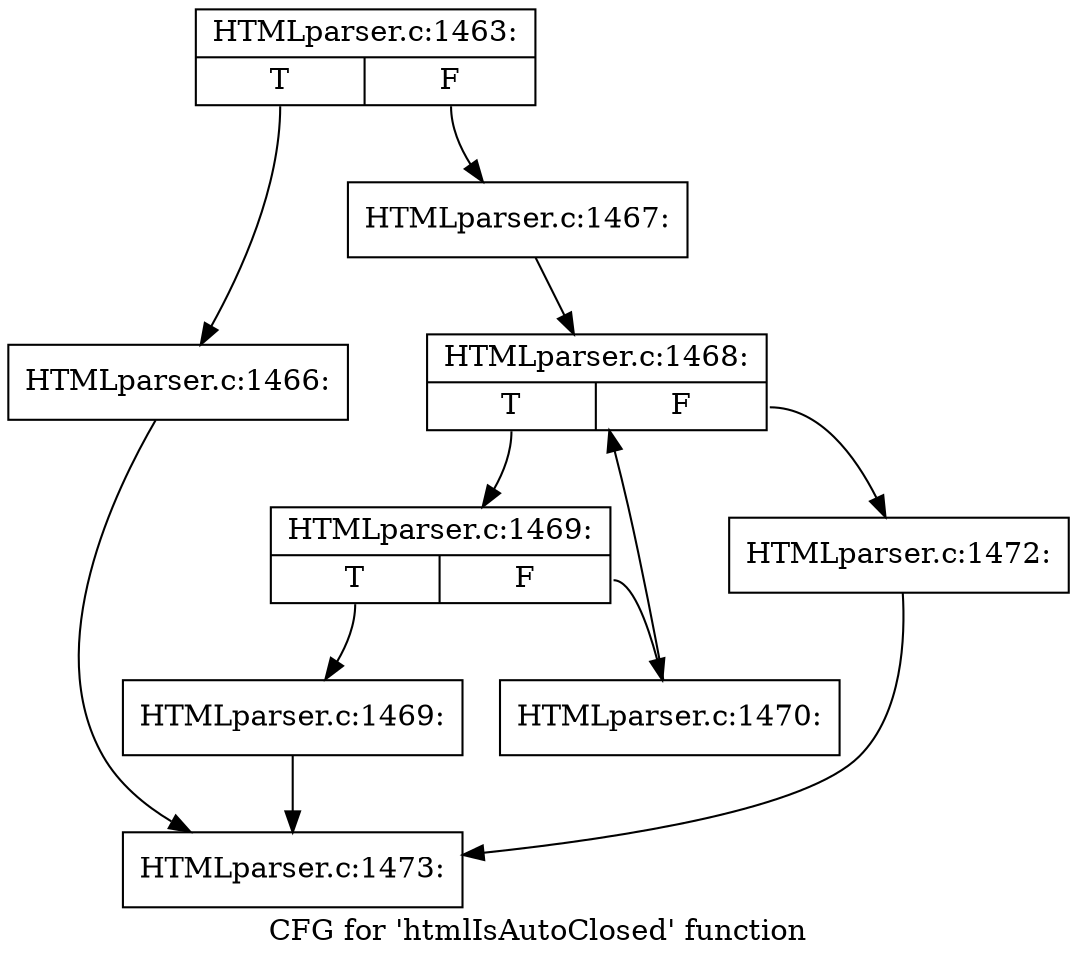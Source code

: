 digraph "CFG for 'htmlIsAutoClosed' function" {
	label="CFG for 'htmlIsAutoClosed' function";

	Node0x3b134b0 [shape=record,label="{HTMLparser.c:1463:|{<s0>T|<s1>F}}"];
	Node0x3b134b0:s0 -> Node0x3b11db0;
	Node0x3b134b0:s1 -> Node0x3b163d0;
	Node0x3b11db0 [shape=record,label="{HTMLparser.c:1466:}"];
	Node0x3b11db0 -> Node0x3b15ac0;
	Node0x3b163d0 [shape=record,label="{HTMLparser.c:1467:}"];
	Node0x3b163d0 -> Node0x3b16a90;
	Node0x3b16a90 [shape=record,label="{HTMLparser.c:1468:|{<s0>T|<s1>F}}"];
	Node0x3b16a90:s0 -> Node0x3af1100;
	Node0x3b16a90:s1 -> Node0x3aff800;
	Node0x3af1100 [shape=record,label="{HTMLparser.c:1469:|{<s0>T|<s1>F}}"];
	Node0x3af1100:s0 -> Node0x3affde0;
	Node0x3af1100:s1 -> Node0x3affe30;
	Node0x3affde0 [shape=record,label="{HTMLparser.c:1469:}"];
	Node0x3affde0 -> Node0x3b15ac0;
	Node0x3affe30 [shape=record,label="{HTMLparser.c:1470:}"];
	Node0x3affe30 -> Node0x3b16a90;
	Node0x3aff800 [shape=record,label="{HTMLparser.c:1472:}"];
	Node0x3aff800 -> Node0x3b15ac0;
	Node0x3b15ac0 [shape=record,label="{HTMLparser.c:1473:}"];
}
